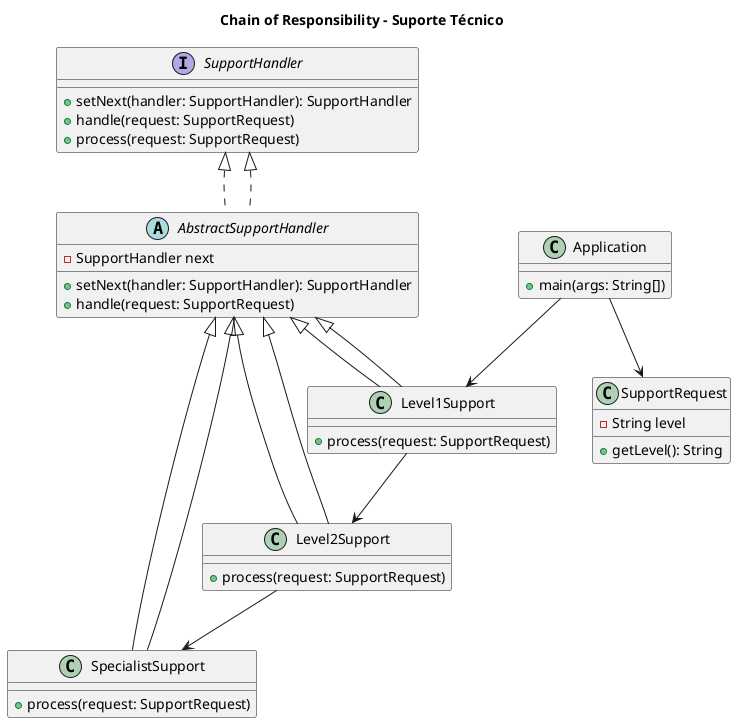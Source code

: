 @startuml
title Chain of Responsibility - Suporte Técnico

interface SupportHandler {
    +setNext(handler: SupportHandler): SupportHandler
    +handle(request: SupportRequest)
    +process(request: SupportRequest)
}

class SupportRequest {
    - String level
    + getLevel(): String
}

abstract class AbstractSupportHandler implements SupportHandler {
    - SupportHandler next
    + setNext(handler: SupportHandler): SupportHandler
    + handle(request: SupportRequest)
}

class Level1Support extends AbstractSupportHandler {
    + process(request: SupportRequest)
}

class Level2Support extends AbstractSupportHandler {
    + process(request: SupportRequest)
}

class SpecialistSupport extends AbstractSupportHandler {
    + process(request: SupportRequest)
}

class Application {
    + main(args: String[])
}

SupportHandler <|.. AbstractSupportHandler
AbstractSupportHandler <|-- Level1Support
AbstractSupportHandler <|-- Level2Support
AbstractSupportHandler <|-- SpecialistSupport

Application --> SupportRequest
Application --> Level1Support
Level1Support --> Level2Support
Level2Support --> SpecialistSupport
@enduml
